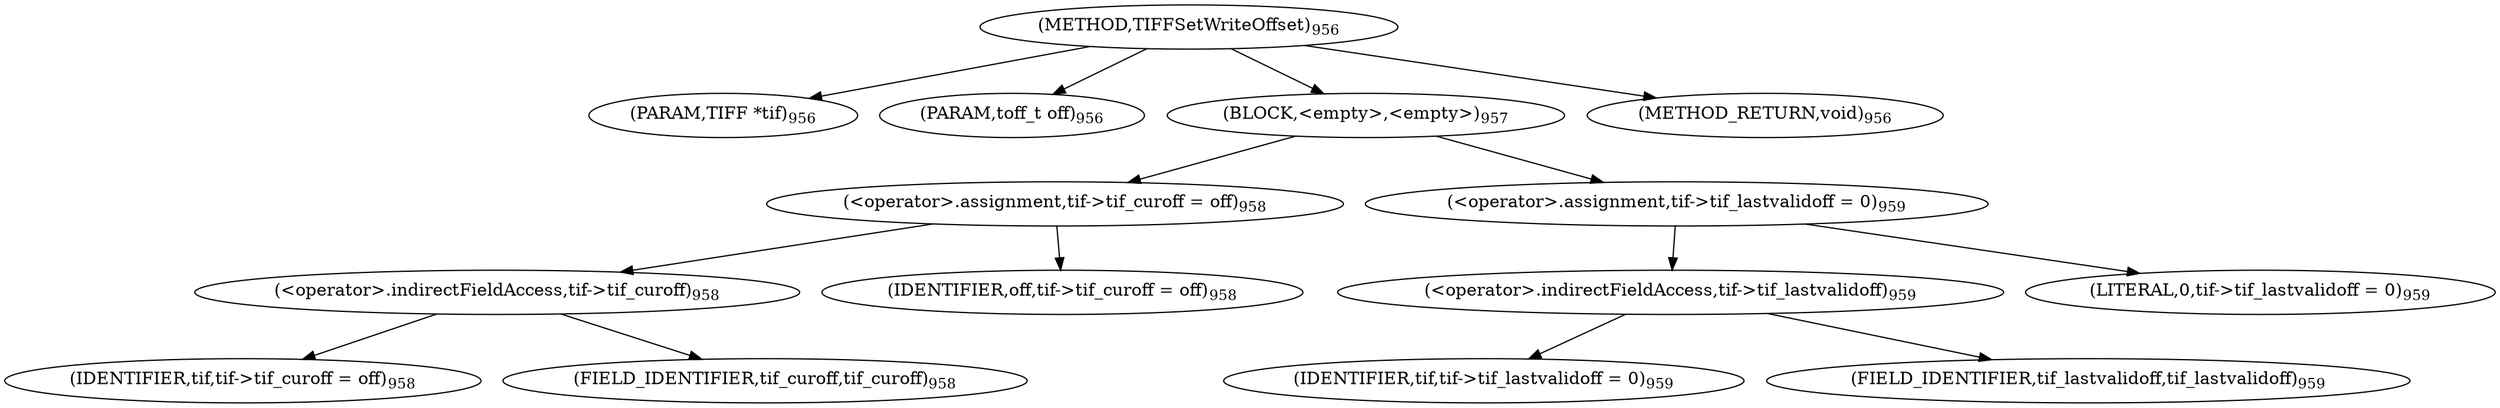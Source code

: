 digraph "TIFFSetWriteOffset" {  
"33133" [label = <(METHOD,TIFFSetWriteOffset)<SUB>956</SUB>> ]
"33134" [label = <(PARAM,TIFF *tif)<SUB>956</SUB>> ]
"33135" [label = <(PARAM,toff_t off)<SUB>956</SUB>> ]
"33136" [label = <(BLOCK,&lt;empty&gt;,&lt;empty&gt;)<SUB>957</SUB>> ]
"33137" [label = <(&lt;operator&gt;.assignment,tif-&gt;tif_curoff = off)<SUB>958</SUB>> ]
"33138" [label = <(&lt;operator&gt;.indirectFieldAccess,tif-&gt;tif_curoff)<SUB>958</SUB>> ]
"33139" [label = <(IDENTIFIER,tif,tif-&gt;tif_curoff = off)<SUB>958</SUB>> ]
"33140" [label = <(FIELD_IDENTIFIER,tif_curoff,tif_curoff)<SUB>958</SUB>> ]
"33141" [label = <(IDENTIFIER,off,tif-&gt;tif_curoff = off)<SUB>958</SUB>> ]
"33142" [label = <(&lt;operator&gt;.assignment,tif-&gt;tif_lastvalidoff = 0)<SUB>959</SUB>> ]
"33143" [label = <(&lt;operator&gt;.indirectFieldAccess,tif-&gt;tif_lastvalidoff)<SUB>959</SUB>> ]
"33144" [label = <(IDENTIFIER,tif,tif-&gt;tif_lastvalidoff = 0)<SUB>959</SUB>> ]
"33145" [label = <(FIELD_IDENTIFIER,tif_lastvalidoff,tif_lastvalidoff)<SUB>959</SUB>> ]
"33146" [label = <(LITERAL,0,tif-&gt;tif_lastvalidoff = 0)<SUB>959</SUB>> ]
"33147" [label = <(METHOD_RETURN,void)<SUB>956</SUB>> ]
  "33133" -> "33134" 
  "33133" -> "33135" 
  "33133" -> "33136" 
  "33133" -> "33147" 
  "33136" -> "33137" 
  "33136" -> "33142" 
  "33137" -> "33138" 
  "33137" -> "33141" 
  "33138" -> "33139" 
  "33138" -> "33140" 
  "33142" -> "33143" 
  "33142" -> "33146" 
  "33143" -> "33144" 
  "33143" -> "33145" 
}

